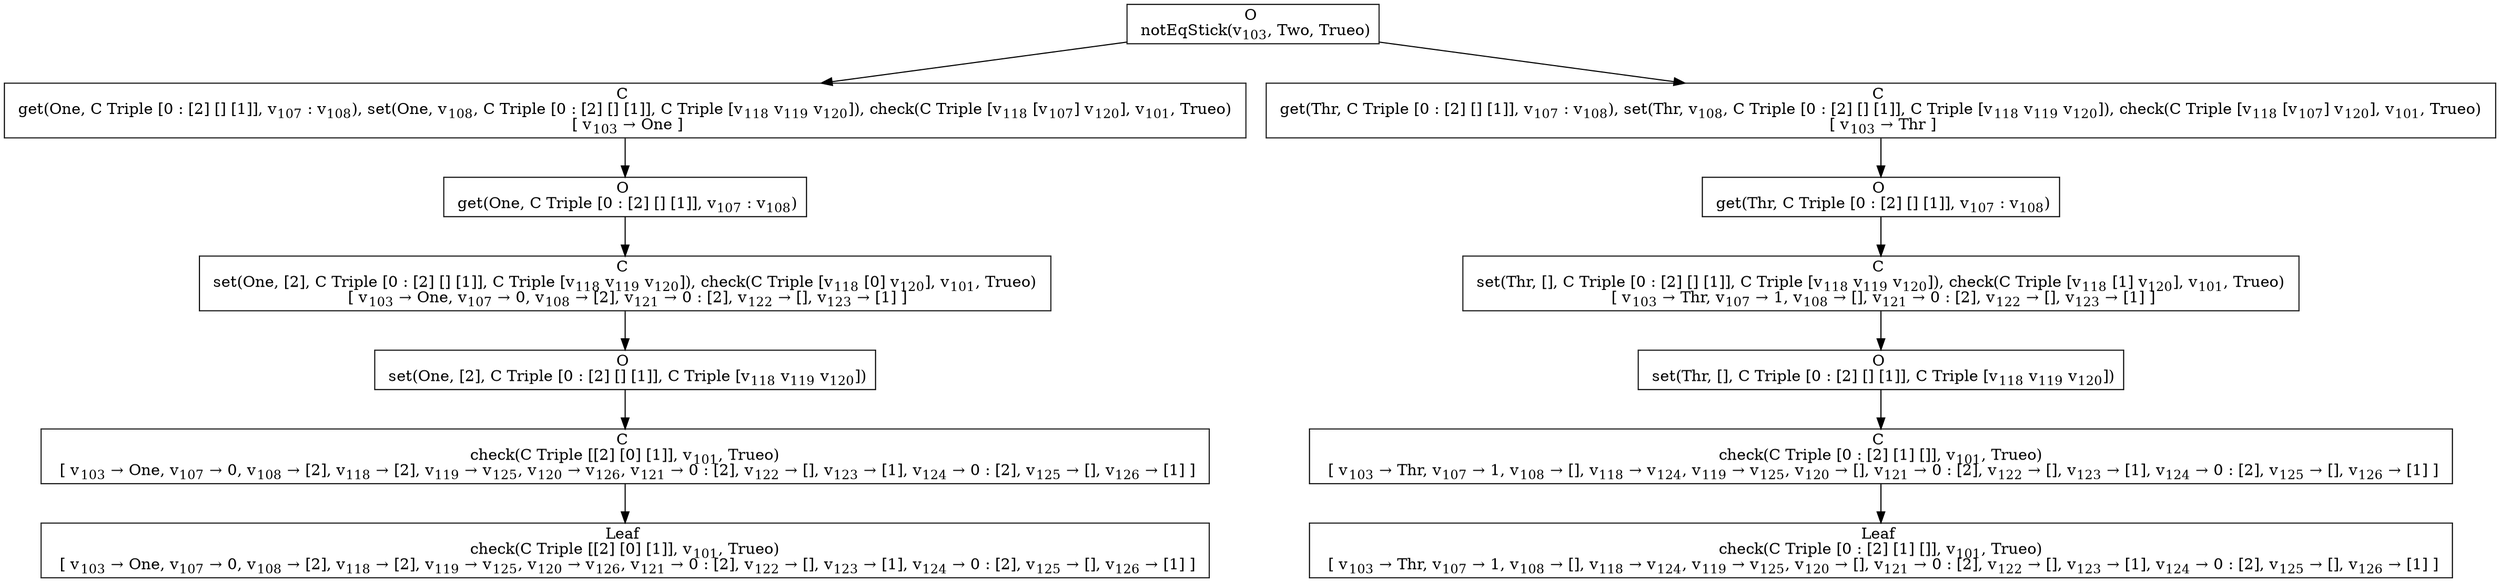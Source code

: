 digraph {
    graph [rankdir=TB
          ,bgcolor=transparent];
    node [shape=box
         ,fillcolor=white
         ,style=filled];
    0 [label=<O <BR/> notEqStick(v<SUB>103</SUB>, Two, Trueo)>];
    1 [label=<C <BR/> get(One, C Triple [0 : [2] [] [1]], v<SUB>107</SUB> : v<SUB>108</SUB>), set(One, v<SUB>108</SUB>, C Triple [0 : [2] [] [1]], C Triple [v<SUB>118</SUB> v<SUB>119</SUB> v<SUB>120</SUB>]), check(C Triple [v<SUB>118</SUB> [v<SUB>107</SUB>] v<SUB>120</SUB>], v<SUB>101</SUB>, Trueo) <BR/>  [ v<SUB>103</SUB> &rarr; One ] >];
    2 [label=<C <BR/> get(Thr, C Triple [0 : [2] [] [1]], v<SUB>107</SUB> : v<SUB>108</SUB>), set(Thr, v<SUB>108</SUB>, C Triple [0 : [2] [] [1]], C Triple [v<SUB>118</SUB> v<SUB>119</SUB> v<SUB>120</SUB>]), check(C Triple [v<SUB>118</SUB> [v<SUB>107</SUB>] v<SUB>120</SUB>], v<SUB>101</SUB>, Trueo) <BR/>  [ v<SUB>103</SUB> &rarr; Thr ] >];
    3 [label=<O <BR/> get(One, C Triple [0 : [2] [] [1]], v<SUB>107</SUB> : v<SUB>108</SUB>)>];
    4 [label=<C <BR/> set(One, [2], C Triple [0 : [2] [] [1]], C Triple [v<SUB>118</SUB> v<SUB>119</SUB> v<SUB>120</SUB>]), check(C Triple [v<SUB>118</SUB> [0] v<SUB>120</SUB>], v<SUB>101</SUB>, Trueo) <BR/>  [ v<SUB>103</SUB> &rarr; One, v<SUB>107</SUB> &rarr; 0, v<SUB>108</SUB> &rarr; [2], v<SUB>121</SUB> &rarr; 0 : [2], v<SUB>122</SUB> &rarr; [], v<SUB>123</SUB> &rarr; [1] ] >];
    5 [label=<O <BR/> set(One, [2], C Triple [0 : [2] [] [1]], C Triple [v<SUB>118</SUB> v<SUB>119</SUB> v<SUB>120</SUB>])>];
    6 [label=<C <BR/> check(C Triple [[2] [0] [1]], v<SUB>101</SUB>, Trueo) <BR/>  [ v<SUB>103</SUB> &rarr; One, v<SUB>107</SUB> &rarr; 0, v<SUB>108</SUB> &rarr; [2], v<SUB>118</SUB> &rarr; [2], v<SUB>119</SUB> &rarr; v<SUB>125</SUB>, v<SUB>120</SUB> &rarr; v<SUB>126</SUB>, v<SUB>121</SUB> &rarr; 0 : [2], v<SUB>122</SUB> &rarr; [], v<SUB>123</SUB> &rarr; [1], v<SUB>124</SUB> &rarr; 0 : [2], v<SUB>125</SUB> &rarr; [], v<SUB>126</SUB> &rarr; [1] ] >];
    7 [label=<Leaf <BR/> check(C Triple [[2] [0] [1]], v<SUB>101</SUB>, Trueo) <BR/>  [ v<SUB>103</SUB> &rarr; One, v<SUB>107</SUB> &rarr; 0, v<SUB>108</SUB> &rarr; [2], v<SUB>118</SUB> &rarr; [2], v<SUB>119</SUB> &rarr; v<SUB>125</SUB>, v<SUB>120</SUB> &rarr; v<SUB>126</SUB>, v<SUB>121</SUB> &rarr; 0 : [2], v<SUB>122</SUB> &rarr; [], v<SUB>123</SUB> &rarr; [1], v<SUB>124</SUB> &rarr; 0 : [2], v<SUB>125</SUB> &rarr; [], v<SUB>126</SUB> &rarr; [1] ] >];
    8 [label=<O <BR/> get(Thr, C Triple [0 : [2] [] [1]], v<SUB>107</SUB> : v<SUB>108</SUB>)>];
    9 [label=<C <BR/> set(Thr, [], C Triple [0 : [2] [] [1]], C Triple [v<SUB>118</SUB> v<SUB>119</SUB> v<SUB>120</SUB>]), check(C Triple [v<SUB>118</SUB> [1] v<SUB>120</SUB>], v<SUB>101</SUB>, Trueo) <BR/>  [ v<SUB>103</SUB> &rarr; Thr, v<SUB>107</SUB> &rarr; 1, v<SUB>108</SUB> &rarr; [], v<SUB>121</SUB> &rarr; 0 : [2], v<SUB>122</SUB> &rarr; [], v<SUB>123</SUB> &rarr; [1] ] >];
    10 [label=<O <BR/> set(Thr, [], C Triple [0 : [2] [] [1]], C Triple [v<SUB>118</SUB> v<SUB>119</SUB> v<SUB>120</SUB>])>];
    11 [label=<C <BR/> check(C Triple [0 : [2] [1] []], v<SUB>101</SUB>, Trueo) <BR/>  [ v<SUB>103</SUB> &rarr; Thr, v<SUB>107</SUB> &rarr; 1, v<SUB>108</SUB> &rarr; [], v<SUB>118</SUB> &rarr; v<SUB>124</SUB>, v<SUB>119</SUB> &rarr; v<SUB>125</SUB>, v<SUB>120</SUB> &rarr; [], v<SUB>121</SUB> &rarr; 0 : [2], v<SUB>122</SUB> &rarr; [], v<SUB>123</SUB> &rarr; [1], v<SUB>124</SUB> &rarr; 0 : [2], v<SUB>125</SUB> &rarr; [], v<SUB>126</SUB> &rarr; [1] ] >];
    12 [label=<Leaf <BR/> check(C Triple [0 : [2] [1] []], v<SUB>101</SUB>, Trueo) <BR/>  [ v<SUB>103</SUB> &rarr; Thr, v<SUB>107</SUB> &rarr; 1, v<SUB>108</SUB> &rarr; [], v<SUB>118</SUB> &rarr; v<SUB>124</SUB>, v<SUB>119</SUB> &rarr; v<SUB>125</SUB>, v<SUB>120</SUB> &rarr; [], v<SUB>121</SUB> &rarr; 0 : [2], v<SUB>122</SUB> &rarr; [], v<SUB>123</SUB> &rarr; [1], v<SUB>124</SUB> &rarr; 0 : [2], v<SUB>125</SUB> &rarr; [], v<SUB>126</SUB> &rarr; [1] ] >];
    0 -> 1 [label=""];
    0 -> 2 [label=""];
    1 -> 3 [label=""];
    2 -> 8 [label=""];
    3 -> 4 [label=""];
    4 -> 5 [label=""];
    5 -> 6 [label=""];
    6 -> 7 [label=""];
    8 -> 9 [label=""];
    9 -> 10 [label=""];
    10 -> 11 [label=""];
    11 -> 12 [label=""];
}